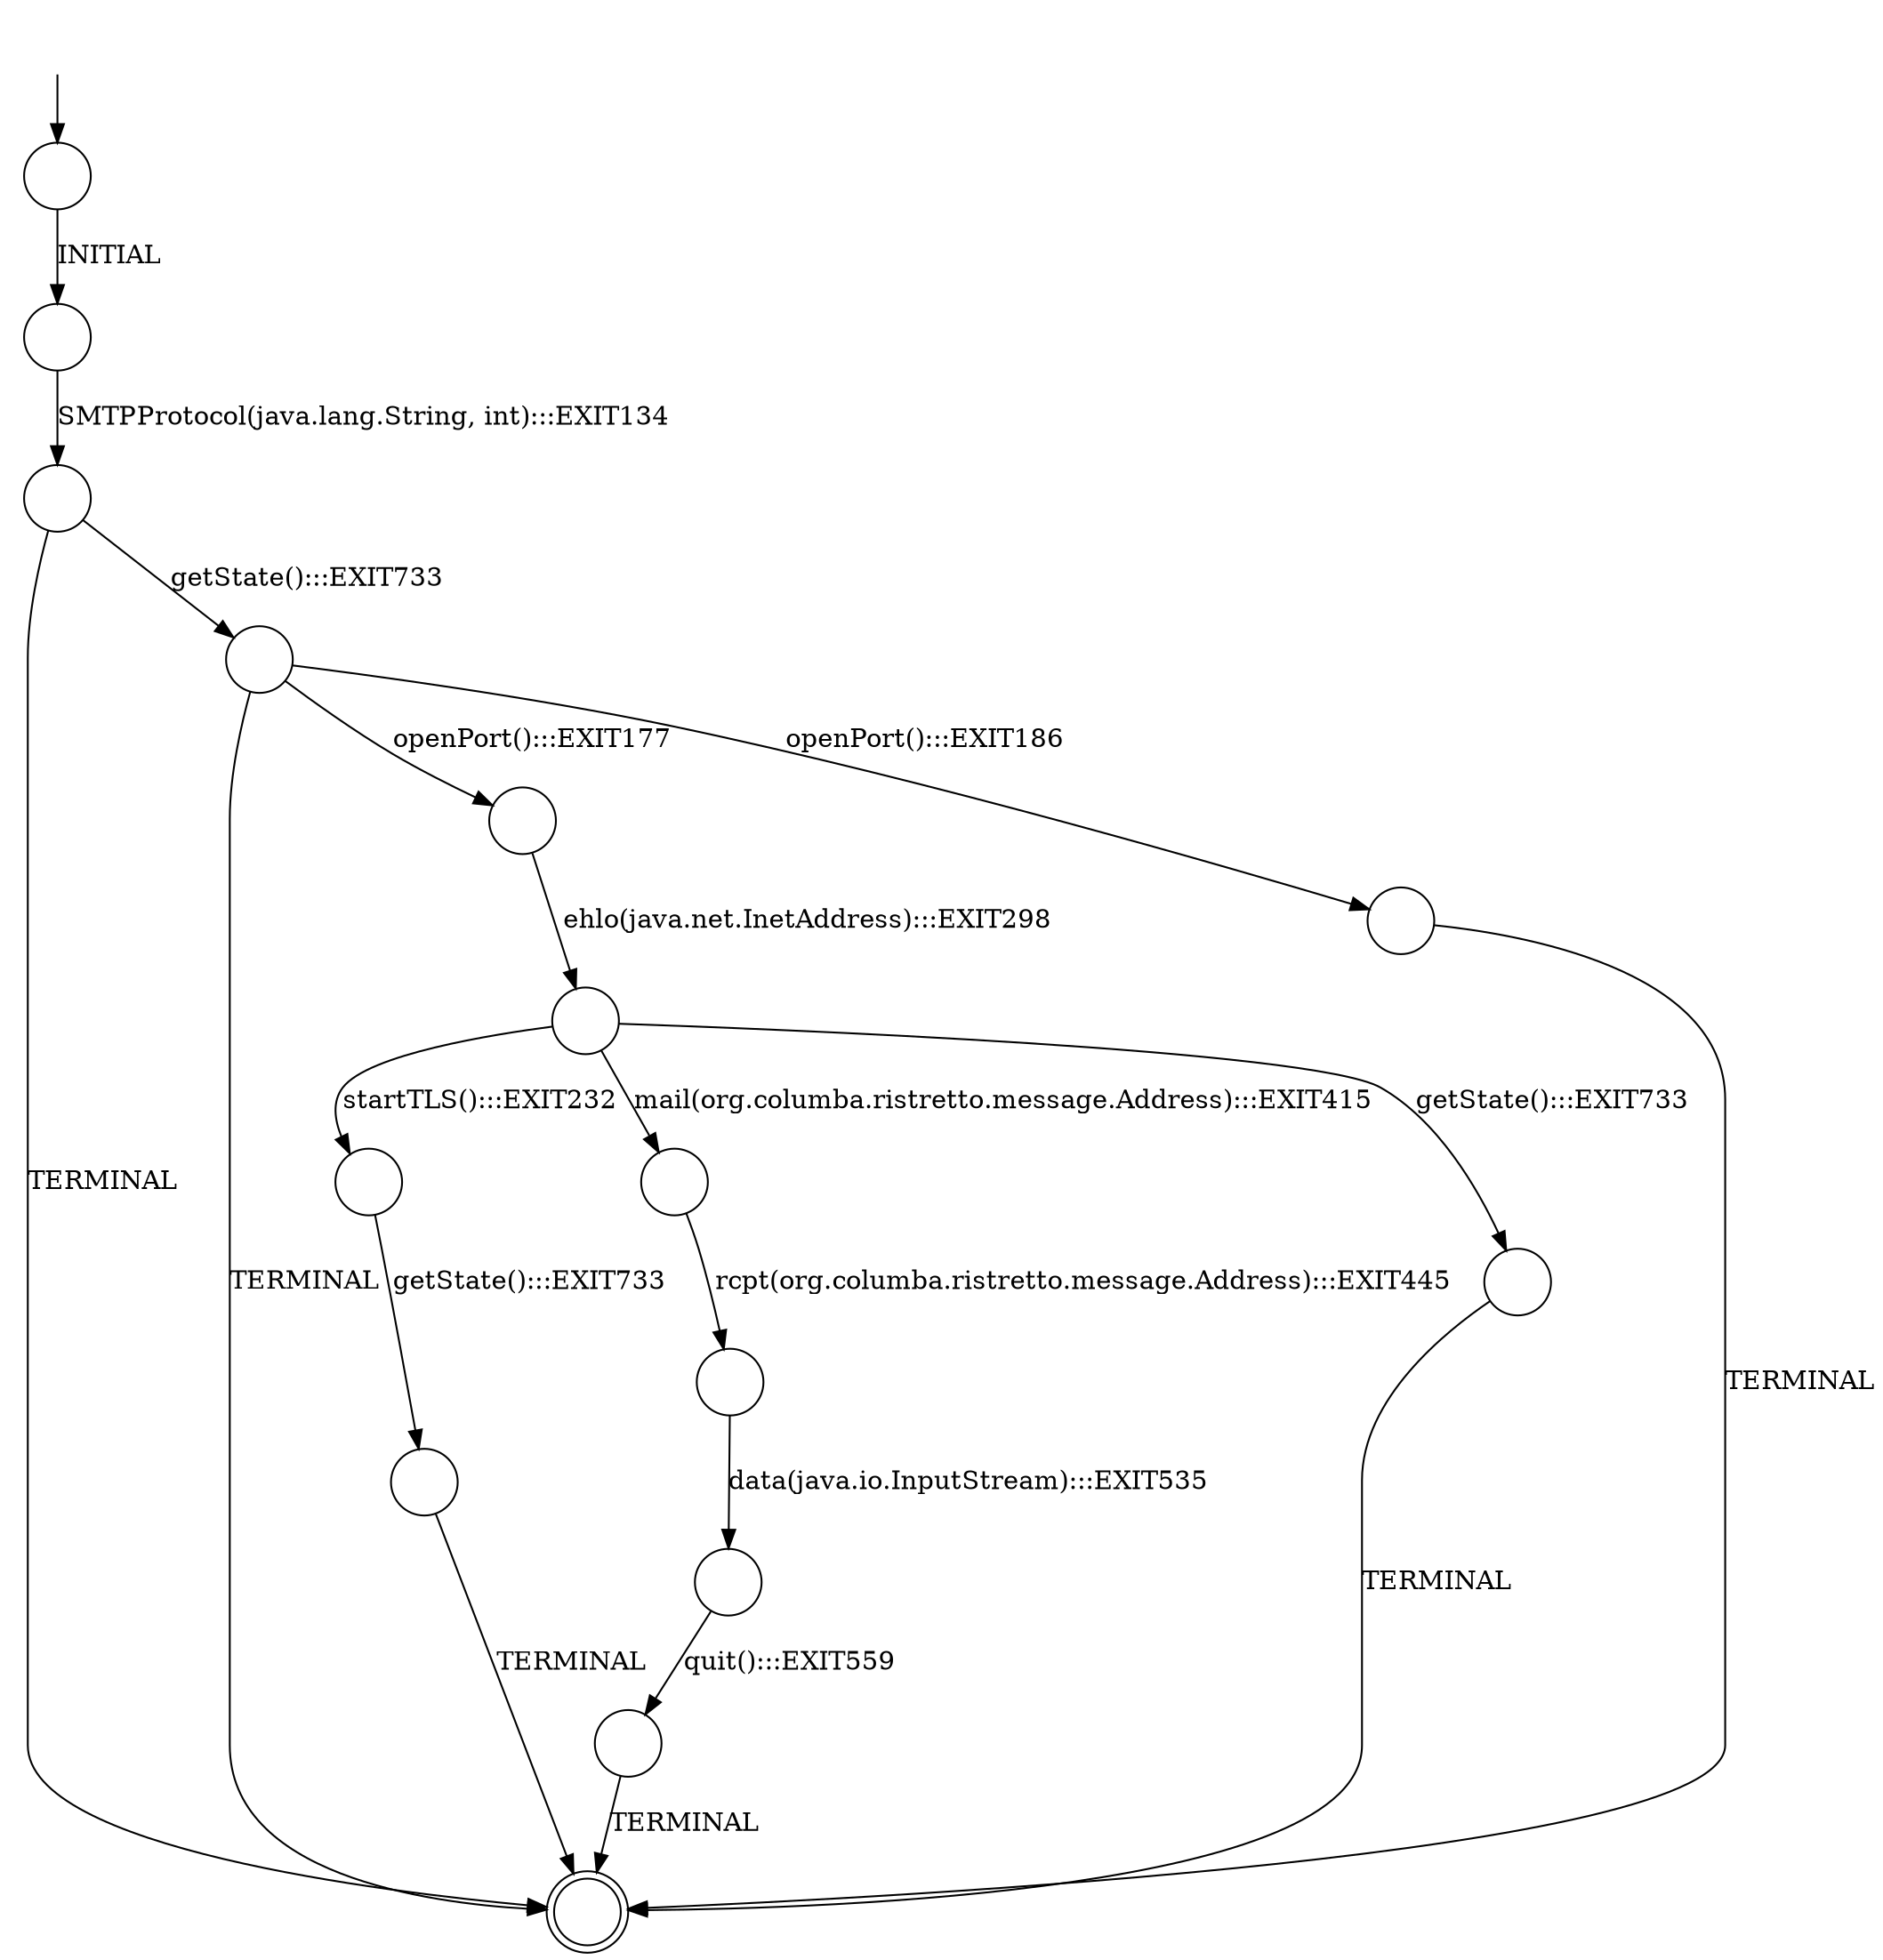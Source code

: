 digraph {
  0 [shape=doublecircle,label=""];
  1 [shape=circle,label=""];
  1 -> 5 [label="ehlo(java.net.InetAddress):::EXIT298"]
  2 [shape=circle,label=""];
  2 -> 13 [label="quit():::EXIT559"]
  3 [shape=circle,label=""];
  3 -> 0 [label="TERMINAL"]
  3 -> 11 [label="getState():::EXIT733"]
  4 [shape=circle,label=""];
  4 -> 8 [label="getState():::EXIT733"]
  5 [shape=circle,label=""];
  5 -> 10 [label="mail(org.columba.ristretto.message.Address):::EXIT415"]
  5 -> 4 [label="startTLS():::EXIT232"]
  5 -> 14 [label="getState():::EXIT733"]
  6 [shape=circle,label=""];
  6 -> 3 [label="SMTPProtocol(java.lang.String, int):::EXIT134"]
  7 [shape=circle,label=""];
  7 -> 0 [label="TERMINAL"]
  8 [shape=circle,label=""];
  8 -> 0 [label="TERMINAL"]
  9 [shape=circle,label=""];
  9 -> 2 [label="data(java.io.InputStream):::EXIT535"]
  10 [shape=circle,label=""];
  10 -> 9 [label="rcpt(org.columba.ristretto.message.Address):::EXIT445"]
  11 [shape=circle,label=""];
  11 -> 0 [label="TERMINAL"]
  11 -> 7 [label="openPort():::EXIT186"]
  11 -> 1 [label="openPort():::EXIT177"]
  12 [shape=circle,label=""];
  initial [shape=plaintext,label=""];
  initial -> 12
  12 -> 6 [label="INITIAL"]
  13 [shape=circle,label=""];
  13 -> 0 [label="TERMINAL"]
  14 [shape=circle,label=""];
  14 -> 0 [label="TERMINAL"]
}
